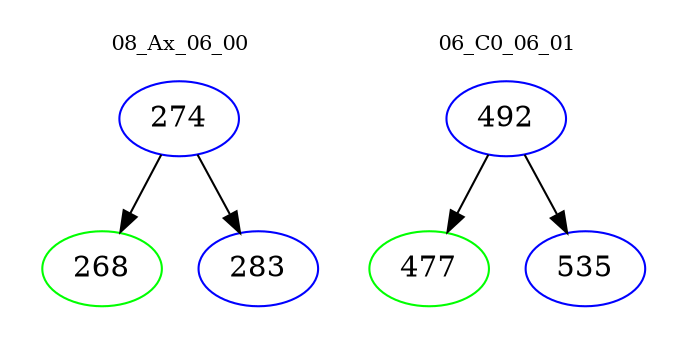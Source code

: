 digraph{
subgraph cluster_0 {
color = white
label = "08_Ax_06_00";
fontsize=10;
T0_274 [label="274", color="blue"]
T0_274 -> T0_268 [color="black"]
T0_268 [label="268", color="green"]
T0_274 -> T0_283 [color="black"]
T0_283 [label="283", color="blue"]
}
subgraph cluster_1 {
color = white
label = "06_C0_06_01";
fontsize=10;
T1_492 [label="492", color="blue"]
T1_492 -> T1_477 [color="black"]
T1_477 [label="477", color="green"]
T1_492 -> T1_535 [color="black"]
T1_535 [label="535", color="blue"]
}
}
